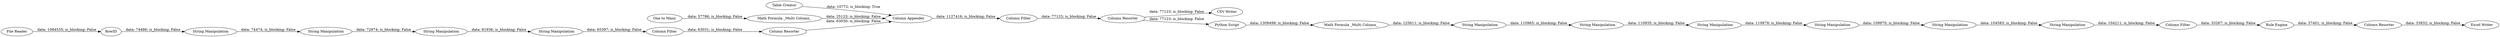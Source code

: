 digraph {
	"-3499059909595339318_28" [label="String Manipulation"]
	"6971993881485830309_10" [label="Table Creator"]
	"8982321430732694934_7" [label="String Manipulation"]
	"6575475613337326294_17" [label="Column Resorter"]
	"-1090087796854206036_24" [label="Column Filter"]
	"8982321430732694934_8" [label="Column Filter"]
	"8982321430732694934_6" [label="String Manipulation"]
	"6575475613337326294_14" [label="Column Appender"]
	"6575475613337326294_19" [label="CSV Writer"]
	"6575475613337326294_18" [label="Python Script"]
	"6575475613337326294_25" [label="Math Formula _Multi Column_"]
	"6971993881485830309_23" [label="File Reader"]
	"8982321430732694934_2" [label=RowID]
	"-3499059909595339318_22" [label="String Manipulation"]
	"-1090087796854206036_33" [label="Rule Engine"]
	"8982321430732694934_3" [label="Column Resorter"]
	"6575475613337326294_15" [label="One to Many"]
	"8982321430732694934_4" [label="String Manipulation"]
	"-1090087796854206036_31" [label="String Manipulation"]
	"6575475613337326294_16" [label="Column Filter"]
	"6575475613337326294_21" [label="Math Formula _Multi Column_"]
	"-3499059909595339318_27" [label="String Manipulation"]
	"6971993881485830309_27" [label="Excel Writer"]
	"8982321430732694934_5" [label="String Manipulation"]
	"-1090087796854206036_30" [label="String Manipulation"]
	"6575475613337326294_32" [label="Column Resorter"]
	"-3499059909595339318_26" [label="String Manipulation"]
	"-3499059909595339318_28" -> "-1090087796854206036_30" [label="data: 109970; is_blocking: False"]
	"6971993881485830309_10" -> "6575475613337326294_14" [label="data: 10772; is_blocking: True"]
	"6575475613337326294_15" -> "6575475613337326294_25" [label="data: 57786; is_blocking: False"]
	"-3499059909595339318_26" -> "-3499059909595339318_27" [label="data: 110935; is_blocking: False"]
	"6575475613337326294_18" -> "6575475613337326294_21" [label="data: 1309499; is_blocking: False"]
	"8982321430732694934_2" -> "8982321430732694934_4" [label="data: 74486; is_blocking: False"]
	"8982321430732694934_3" -> "6575475613337326294_14" [label="data: 63030; is_blocking: False"]
	"8982321430732694934_5" -> "8982321430732694934_6" [label="data: 72974; is_blocking: False"]
	"-1090087796854206036_24" -> "-1090087796854206036_33" [label="data: 33267; is_blocking: False"]
	"8982321430732694934_7" -> "8982321430732694934_8" [label="data: 65397; is_blocking: False"]
	"6575475613337326294_17" -> "6575475613337326294_18" [label="data: 77123; is_blocking: False"]
	"6575475613337326294_14" -> "6575475613337326294_16" [label="data: 1127416; is_blocking: False"]
	"-1090087796854206036_30" -> "-1090087796854206036_31" [label="data: 104583; is_blocking: False"]
	"8982321430732694934_4" -> "8982321430732694934_5" [label="data: 74474; is_blocking: False"]
	"6971993881485830309_23" -> "8982321430732694934_2" [label="data: 1084535; is_blocking: False"]
	"6575475613337326294_21" -> "-3499059909595339318_22" [label="data: 125611; is_blocking: False"]
	"6575475613337326294_17" -> "6575475613337326294_19" [label="data: 77123; is_blocking: False"]
	"6575475613337326294_25" -> "6575475613337326294_14" [label="data: 25123; is_blocking: False"]
	"-1090087796854206036_31" -> "-1090087796854206036_24" [label="data: 104211; is_blocking: False"]
	"6575475613337326294_16" -> "6575475613337326294_17" [label="data: 77123; is_blocking: False"]
	"-3499059909595339318_27" -> "-3499059909595339318_28" [label="data: 110879; is_blocking: False"]
	"8982321430732694934_8" -> "8982321430732694934_3" [label="data: 63031; is_blocking: False"]
	"-1090087796854206036_33" -> "6575475613337326294_32" [label="data: 37401; is_blocking: False"]
	"-3499059909595339318_22" -> "-3499059909595339318_26" [label="data: 110965; is_blocking: False"]
	"8982321430732694934_6" -> "8982321430732694934_7" [label="data: 81936; is_blocking: False"]
	"6575475613337326294_32" -> "6971993881485830309_27" [label="data: 33932; is_blocking: False"]
	rankdir=LR
}
